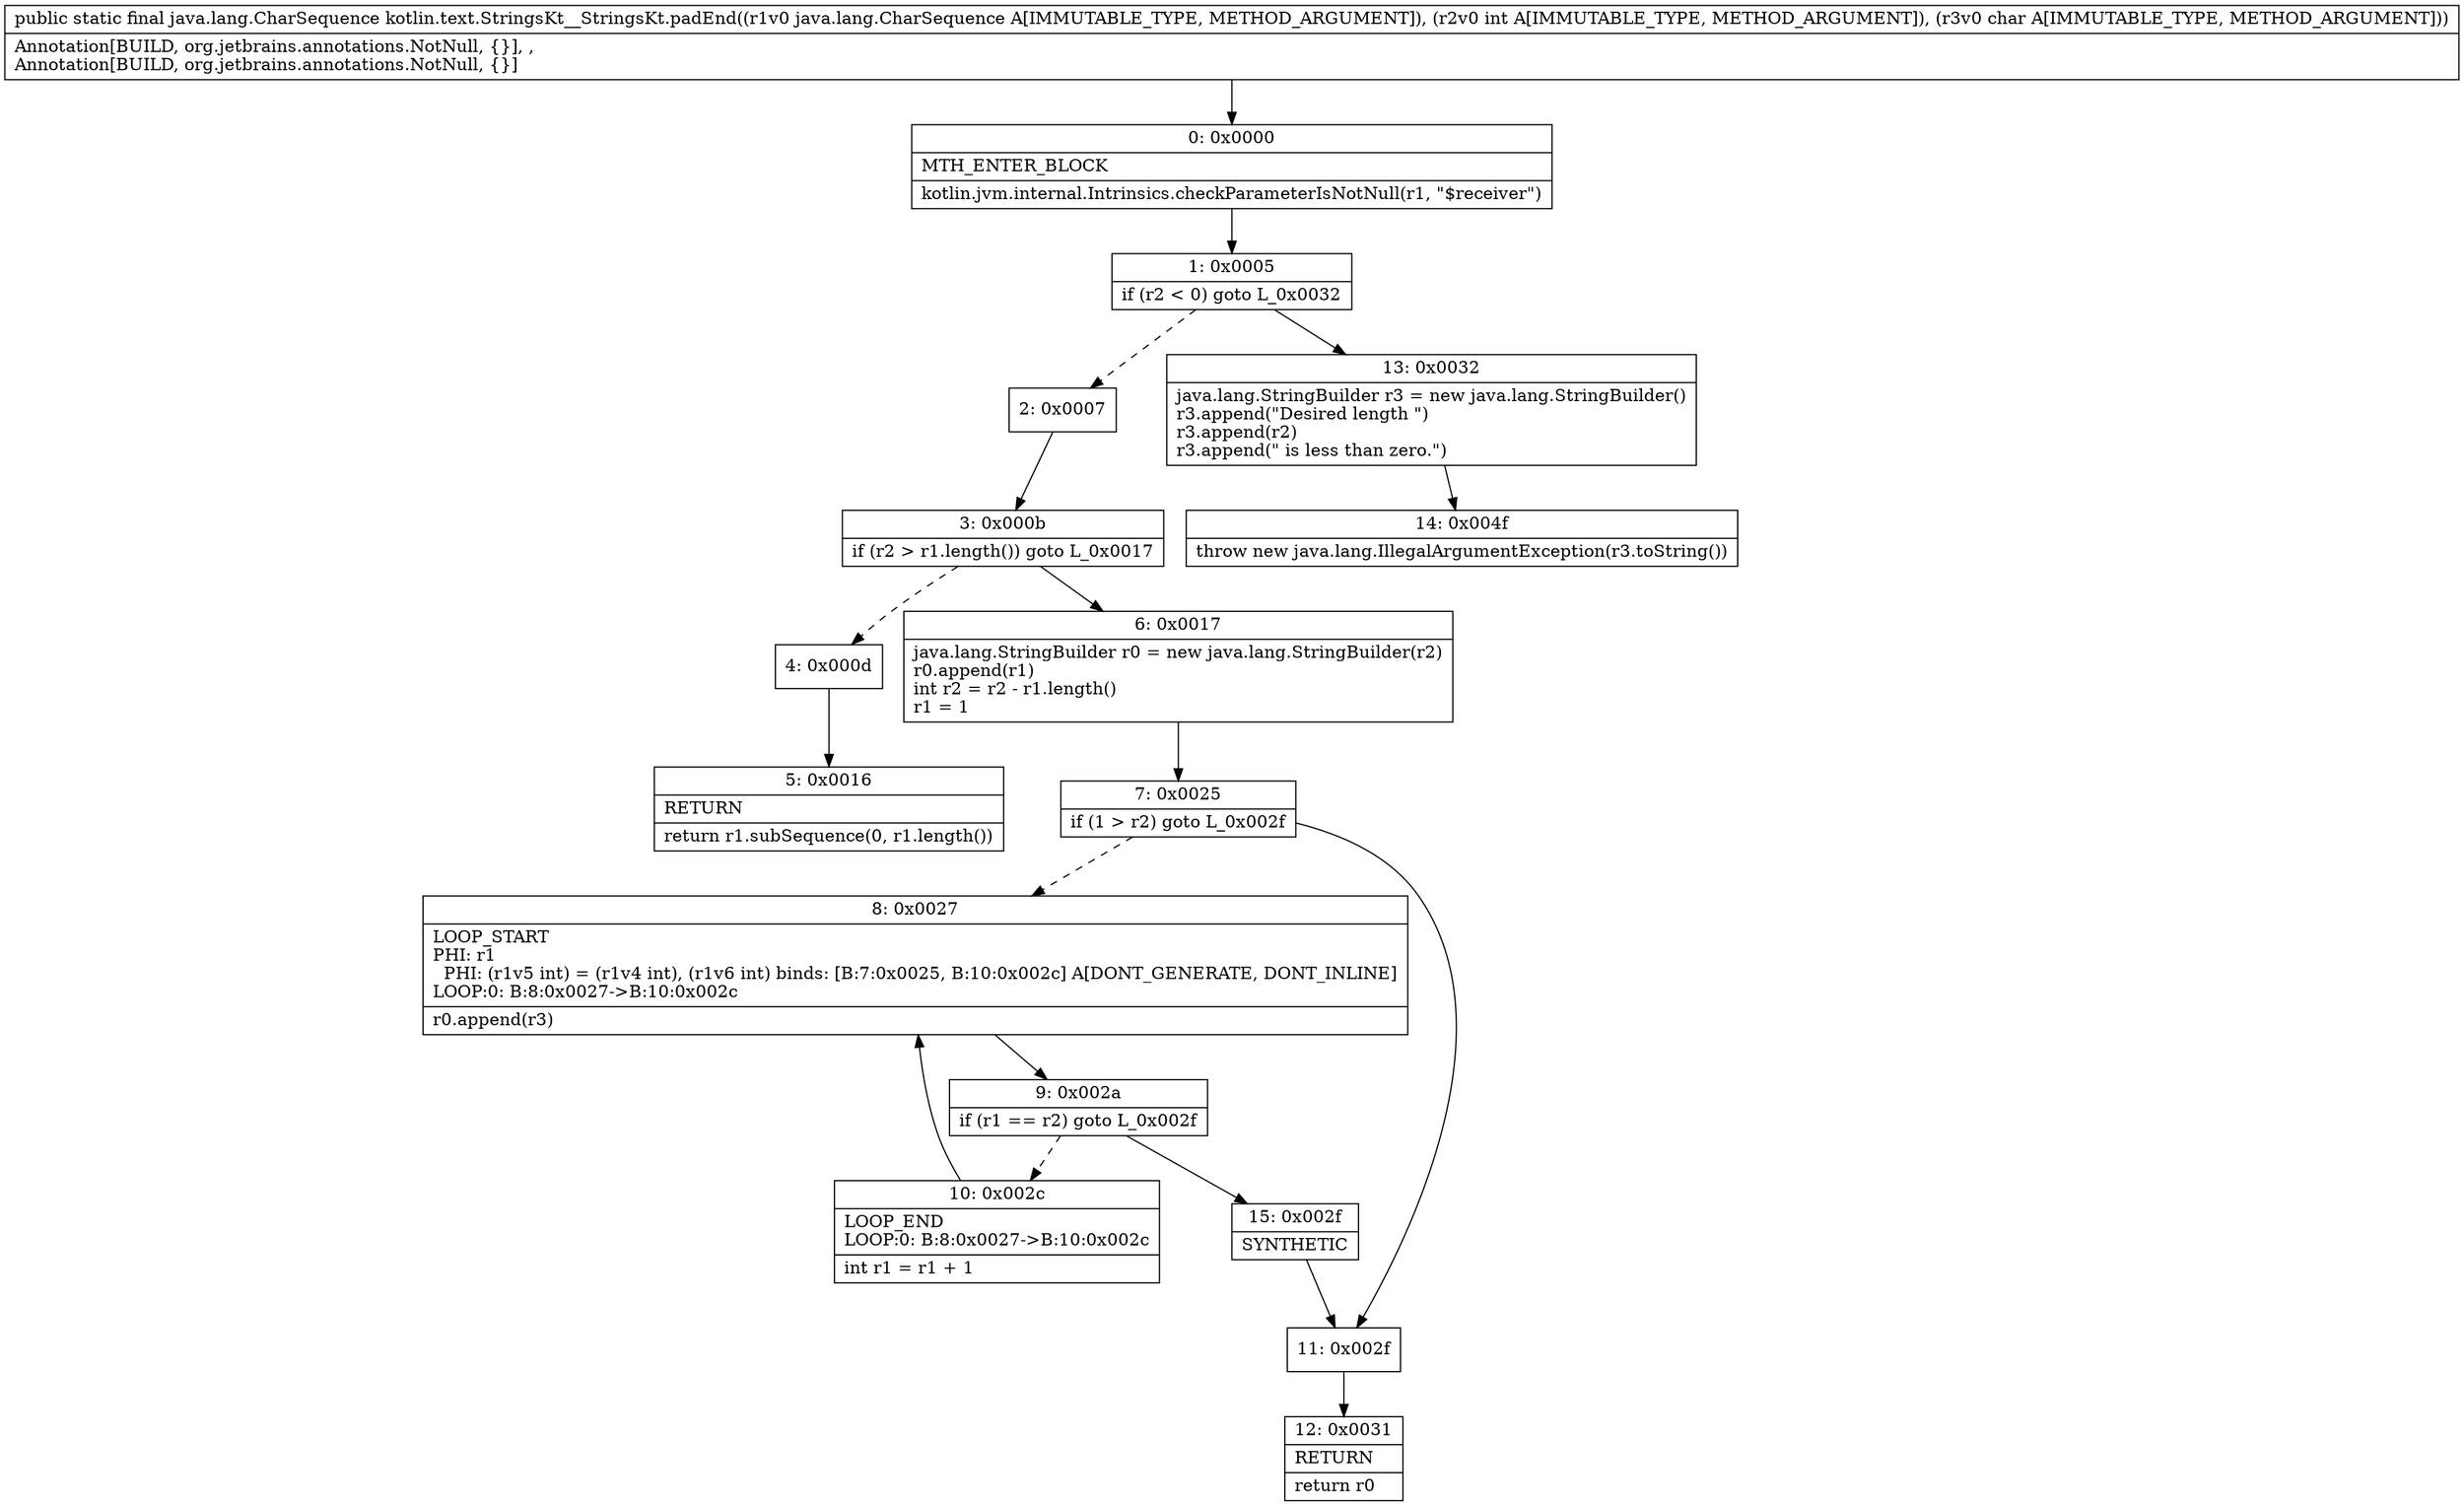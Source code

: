 digraph "CFG forkotlin.text.StringsKt__StringsKt.padEnd(Ljava\/lang\/CharSequence;IC)Ljava\/lang\/CharSequence;" {
Node_0 [shape=record,label="{0\:\ 0x0000|MTH_ENTER_BLOCK\l|kotlin.jvm.internal.Intrinsics.checkParameterIsNotNull(r1, \"$receiver\")\l}"];
Node_1 [shape=record,label="{1\:\ 0x0005|if (r2 \< 0) goto L_0x0032\l}"];
Node_2 [shape=record,label="{2\:\ 0x0007}"];
Node_3 [shape=record,label="{3\:\ 0x000b|if (r2 \> r1.length()) goto L_0x0017\l}"];
Node_4 [shape=record,label="{4\:\ 0x000d}"];
Node_5 [shape=record,label="{5\:\ 0x0016|RETURN\l|return r1.subSequence(0, r1.length())\l}"];
Node_6 [shape=record,label="{6\:\ 0x0017|java.lang.StringBuilder r0 = new java.lang.StringBuilder(r2)\lr0.append(r1)\lint r2 = r2 \- r1.length()\lr1 = 1\l}"];
Node_7 [shape=record,label="{7\:\ 0x0025|if (1 \> r2) goto L_0x002f\l}"];
Node_8 [shape=record,label="{8\:\ 0x0027|LOOP_START\lPHI: r1 \l  PHI: (r1v5 int) = (r1v4 int), (r1v6 int) binds: [B:7:0x0025, B:10:0x002c] A[DONT_GENERATE, DONT_INLINE]\lLOOP:0: B:8:0x0027\-\>B:10:0x002c\l|r0.append(r3)\l}"];
Node_9 [shape=record,label="{9\:\ 0x002a|if (r1 == r2) goto L_0x002f\l}"];
Node_10 [shape=record,label="{10\:\ 0x002c|LOOP_END\lLOOP:0: B:8:0x0027\-\>B:10:0x002c\l|int r1 = r1 + 1\l}"];
Node_11 [shape=record,label="{11\:\ 0x002f}"];
Node_12 [shape=record,label="{12\:\ 0x0031|RETURN\l|return r0\l}"];
Node_13 [shape=record,label="{13\:\ 0x0032|java.lang.StringBuilder r3 = new java.lang.StringBuilder()\lr3.append(\"Desired length \")\lr3.append(r2)\lr3.append(\" is less than zero.\")\l}"];
Node_14 [shape=record,label="{14\:\ 0x004f|throw new java.lang.IllegalArgumentException(r3.toString())\l}"];
Node_15 [shape=record,label="{15\:\ 0x002f|SYNTHETIC\l}"];
MethodNode[shape=record,label="{public static final java.lang.CharSequence kotlin.text.StringsKt__StringsKt.padEnd((r1v0 java.lang.CharSequence A[IMMUTABLE_TYPE, METHOD_ARGUMENT]), (r2v0 int A[IMMUTABLE_TYPE, METHOD_ARGUMENT]), (r3v0 char A[IMMUTABLE_TYPE, METHOD_ARGUMENT]))  | Annotation[BUILD, org.jetbrains.annotations.NotNull, \{\}], , \lAnnotation[BUILD, org.jetbrains.annotations.NotNull, \{\}]\l}"];
MethodNode -> Node_0;
Node_0 -> Node_1;
Node_1 -> Node_2[style=dashed];
Node_1 -> Node_13;
Node_2 -> Node_3;
Node_3 -> Node_4[style=dashed];
Node_3 -> Node_6;
Node_4 -> Node_5;
Node_6 -> Node_7;
Node_7 -> Node_8[style=dashed];
Node_7 -> Node_11;
Node_8 -> Node_9;
Node_9 -> Node_10[style=dashed];
Node_9 -> Node_15;
Node_10 -> Node_8;
Node_11 -> Node_12;
Node_13 -> Node_14;
Node_15 -> Node_11;
}

